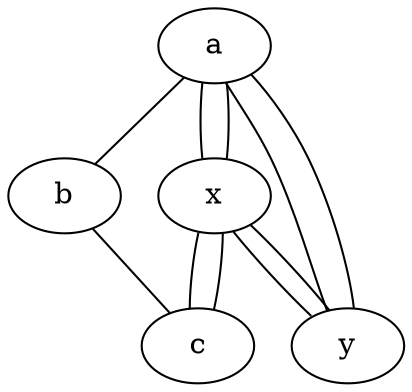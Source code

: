 graph test9223372036854775808 {
       a -- b -- c;
       a -- {x y};
       x -- c [w=18446744073709551617.0];
         a -- {x y};
       x -- c [w=127.0];
       x -- y [w=0.0];
       x -- y [w=1.0,len=1];
}

